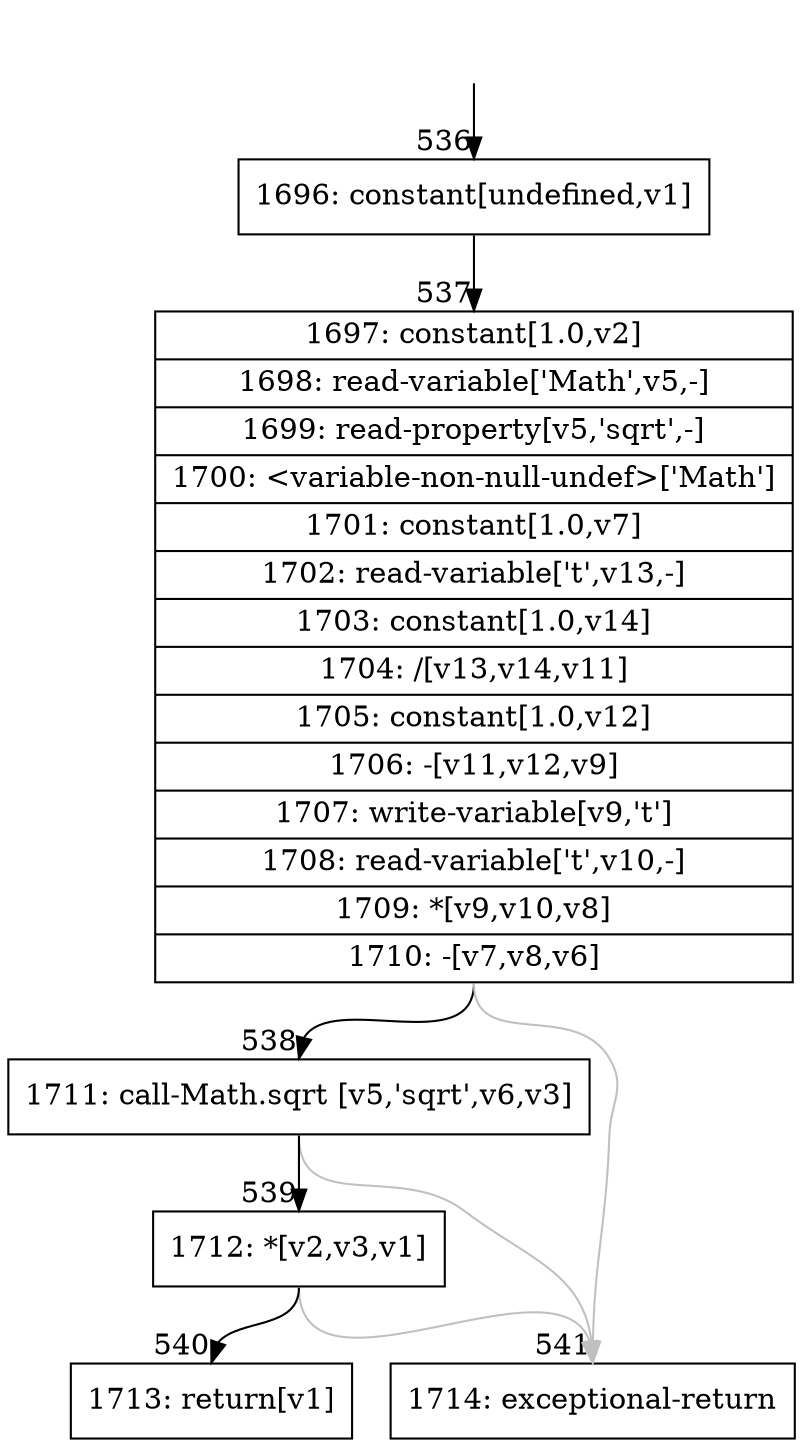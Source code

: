 digraph {
rankdir="TD"
BB_entry60[shape=none,label=""];
BB_entry60 -> BB536 [tailport=s, headport=n, headlabel="    536"]
BB536 [shape=record label="{1696: constant[undefined,v1]}" ] 
BB536 -> BB537 [tailport=s, headport=n, headlabel="      537"]
BB537 [shape=record label="{1697: constant[1.0,v2]|1698: read-variable['Math',v5,-]|1699: read-property[v5,'sqrt',-]|1700: \<variable-non-null-undef\>['Math']|1701: constant[1.0,v7]|1702: read-variable['t',v13,-]|1703: constant[1.0,v14]|1704: /[v13,v14,v11]|1705: constant[1.0,v12]|1706: -[v11,v12,v9]|1707: write-variable[v9,'t']|1708: read-variable['t',v10,-]|1709: *[v9,v10,v8]|1710: -[v7,v8,v6]}" ] 
BB537 -> BB538 [tailport=s, headport=n, headlabel="      538"]
BB537 -> BB541 [tailport=s, headport=n, color=gray, headlabel="      541"]
BB538 [shape=record label="{1711: call-Math.sqrt [v5,'sqrt',v6,v3]}" ] 
BB538 -> BB539 [tailport=s, headport=n, headlabel="      539"]
BB538 -> BB541 [tailport=s, headport=n, color=gray]
BB539 [shape=record label="{1712: *[v2,v3,v1]}" ] 
BB539 -> BB540 [tailport=s, headport=n, headlabel="      540"]
BB539 -> BB541 [tailport=s, headport=n, color=gray]
BB540 [shape=record label="{1713: return[v1]}" ] 
BB541 [shape=record label="{1714: exceptional-return}" ] 
//#$~ 588
}

